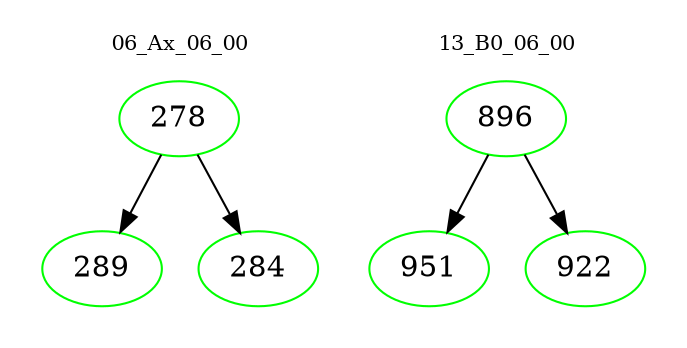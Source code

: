 digraph{
subgraph cluster_0 {
color = white
label = "06_Ax_06_00";
fontsize=10;
T0_278 [label="278", color="green"]
T0_278 -> T0_289 [color="black"]
T0_289 [label="289", color="green"]
T0_278 -> T0_284 [color="black"]
T0_284 [label="284", color="green"]
}
subgraph cluster_1 {
color = white
label = "13_B0_06_00";
fontsize=10;
T1_896 [label="896", color="green"]
T1_896 -> T1_951 [color="black"]
T1_951 [label="951", color="green"]
T1_896 -> T1_922 [color="black"]
T1_922 [label="922", color="green"]
}
}
